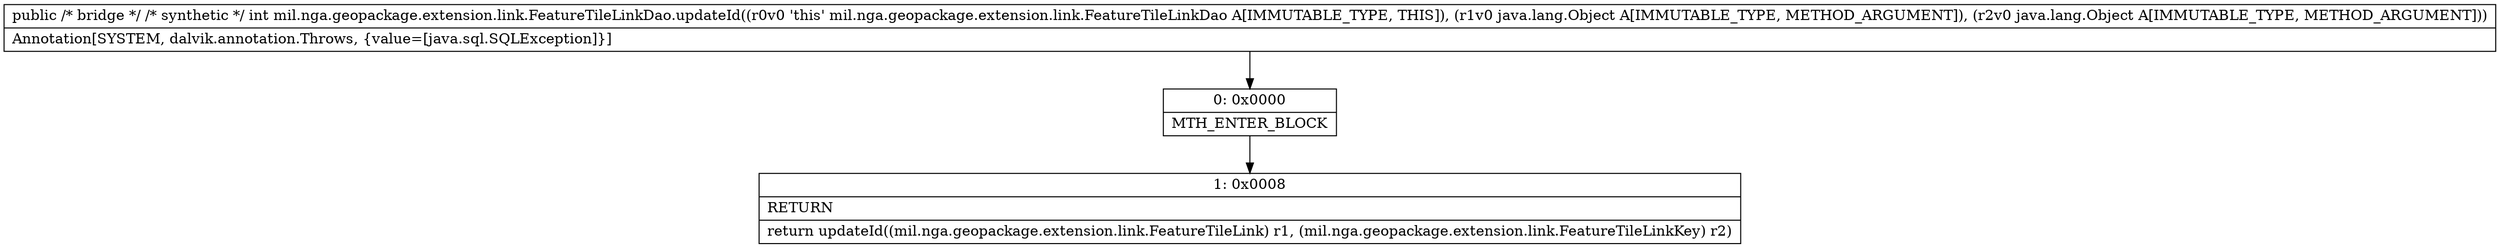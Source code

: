 digraph "CFG formil.nga.geopackage.extension.link.FeatureTileLinkDao.updateId(Ljava\/lang\/Object;Ljava\/lang\/Object;)I" {
Node_0 [shape=record,label="{0\:\ 0x0000|MTH_ENTER_BLOCK\l}"];
Node_1 [shape=record,label="{1\:\ 0x0008|RETURN\l|return updateId((mil.nga.geopackage.extension.link.FeatureTileLink) r1, (mil.nga.geopackage.extension.link.FeatureTileLinkKey) r2)\l}"];
MethodNode[shape=record,label="{public \/* bridge *\/ \/* synthetic *\/ int mil.nga.geopackage.extension.link.FeatureTileLinkDao.updateId((r0v0 'this' mil.nga.geopackage.extension.link.FeatureTileLinkDao A[IMMUTABLE_TYPE, THIS]), (r1v0 java.lang.Object A[IMMUTABLE_TYPE, METHOD_ARGUMENT]), (r2v0 java.lang.Object A[IMMUTABLE_TYPE, METHOD_ARGUMENT]))  | Annotation[SYSTEM, dalvik.annotation.Throws, \{value=[java.sql.SQLException]\}]\l}"];
MethodNode -> Node_0;
Node_0 -> Node_1;
}

